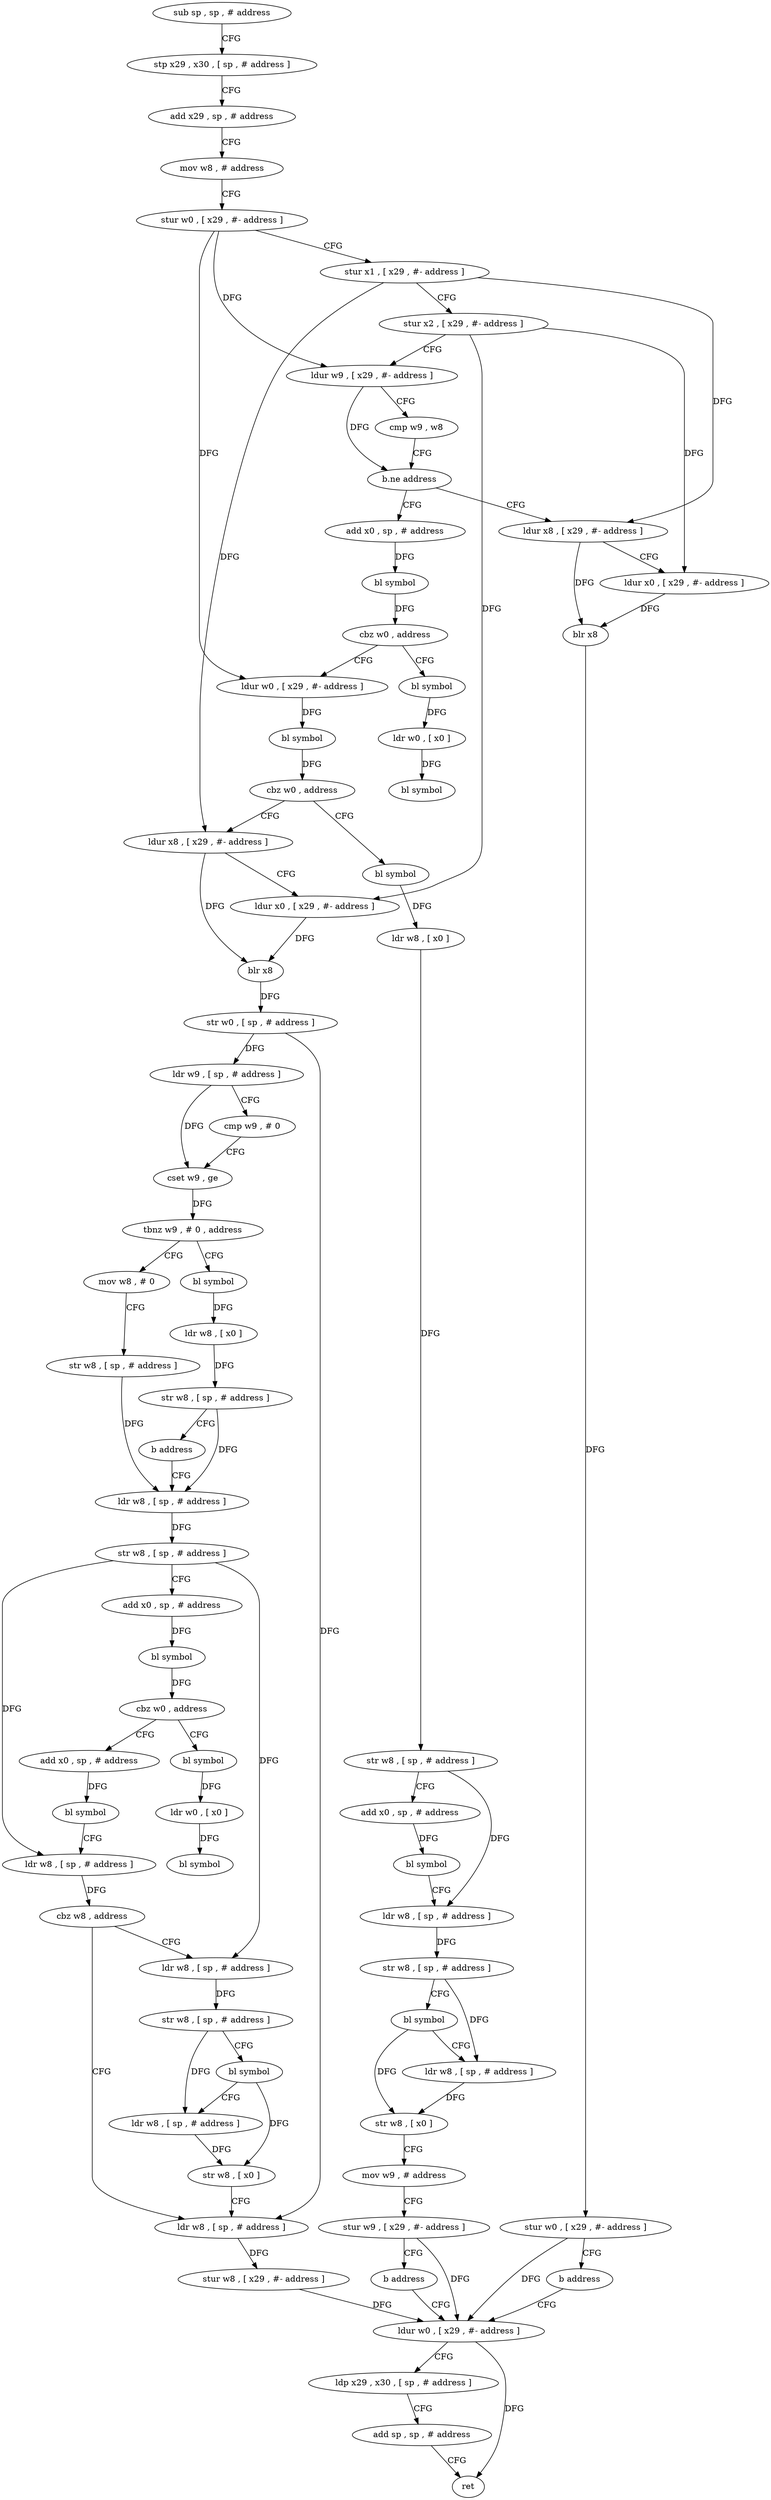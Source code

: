 digraph "func" {
"4297228" [label = "sub sp , sp , # address" ]
"4297232" [label = "stp x29 , x30 , [ sp , # address ]" ]
"4297236" [label = "add x29 , sp , # address" ]
"4297240" [label = "mov w8 , # address" ]
"4297244" [label = "stur w0 , [ x29 , #- address ]" ]
"4297248" [label = "stur x1 , [ x29 , #- address ]" ]
"4297252" [label = "stur x2 , [ x29 , #- address ]" ]
"4297256" [label = "ldur w9 , [ x29 , #- address ]" ]
"4297260" [label = "cmp w9 , w8" ]
"4297264" [label = "b.ne address" ]
"4297288" [label = "add x0 , sp , # address" ]
"4297268" [label = "ldur x8 , [ x29 , #- address ]" ]
"4297292" [label = "bl symbol" ]
"4297296" [label = "cbz w0 , address" ]
"4297312" [label = "ldur w0 , [ x29 , #- address ]" ]
"4297300" [label = "bl symbol" ]
"4297272" [label = "ldur x0 , [ x29 , #- address ]" ]
"4297276" [label = "blr x8" ]
"4297280" [label = "stur w0 , [ x29 , #- address ]" ]
"4297284" [label = "b address" ]
"4297508" [label = "ldur w0 , [ x29 , #- address ]" ]
"4297316" [label = "bl symbol" ]
"4297320" [label = "cbz w0 , address" ]
"4297376" [label = "ldur x8 , [ x29 , #- address ]" ]
"4297324" [label = "bl symbol" ]
"4297304" [label = "ldr w0 , [ x0 ]" ]
"4297308" [label = "bl symbol" ]
"4297512" [label = "ldp x29 , x30 , [ sp , # address ]" ]
"4297516" [label = "add sp , sp , # address" ]
"4297520" [label = "ret" ]
"4297380" [label = "ldur x0 , [ x29 , #- address ]" ]
"4297384" [label = "blr x8" ]
"4297388" [label = "str w0 , [ sp , # address ]" ]
"4297392" [label = "ldr w9 , [ sp , # address ]" ]
"4297396" [label = "cmp w9 , # 0" ]
"4297400" [label = "cset w9 , ge" ]
"4297404" [label = "tbnz w9 , # 0 , address" ]
"4297424" [label = "mov w8 , # 0" ]
"4297408" [label = "bl symbol" ]
"4297328" [label = "ldr w8 , [ x0 ]" ]
"4297332" [label = "str w8 , [ sp , # address ]" ]
"4297336" [label = "add x0 , sp , # address" ]
"4297340" [label = "bl symbol" ]
"4297344" [label = "ldr w8 , [ sp , # address ]" ]
"4297348" [label = "str w8 , [ sp , # address ]" ]
"4297352" [label = "bl symbol" ]
"4297356" [label = "ldr w8 , [ sp , # address ]" ]
"4297360" [label = "str w8 , [ x0 ]" ]
"4297364" [label = "mov w9 , # address" ]
"4297368" [label = "stur w9 , [ x29 , #- address ]" ]
"4297372" [label = "b address" ]
"4297428" [label = "str w8 , [ sp , # address ]" ]
"4297432" [label = "ldr w8 , [ sp , # address ]" ]
"4297412" [label = "ldr w8 , [ x0 ]" ]
"4297416" [label = "str w8 , [ sp , # address ]" ]
"4297420" [label = "b address" ]
"4297464" [label = "add x0 , sp , # address" ]
"4297468" [label = "bl symbol" ]
"4297472" [label = "ldr w8 , [ sp , # address ]" ]
"4297476" [label = "cbz w8 , address" ]
"4297500" [label = "ldr w8 , [ sp , # address ]" ]
"4297480" [label = "ldr w8 , [ sp , # address ]" ]
"4297452" [label = "bl symbol" ]
"4297456" [label = "ldr w0 , [ x0 ]" ]
"4297460" [label = "bl symbol" ]
"4297436" [label = "str w8 , [ sp , # address ]" ]
"4297440" [label = "add x0 , sp , # address" ]
"4297444" [label = "bl symbol" ]
"4297448" [label = "cbz w0 , address" ]
"4297504" [label = "stur w8 , [ x29 , #- address ]" ]
"4297484" [label = "str w8 , [ sp , # address ]" ]
"4297488" [label = "bl symbol" ]
"4297492" [label = "ldr w8 , [ sp , # address ]" ]
"4297496" [label = "str w8 , [ x0 ]" ]
"4297228" -> "4297232" [ label = "CFG" ]
"4297232" -> "4297236" [ label = "CFG" ]
"4297236" -> "4297240" [ label = "CFG" ]
"4297240" -> "4297244" [ label = "CFG" ]
"4297244" -> "4297248" [ label = "CFG" ]
"4297244" -> "4297256" [ label = "DFG" ]
"4297244" -> "4297312" [ label = "DFG" ]
"4297248" -> "4297252" [ label = "CFG" ]
"4297248" -> "4297268" [ label = "DFG" ]
"4297248" -> "4297376" [ label = "DFG" ]
"4297252" -> "4297256" [ label = "CFG" ]
"4297252" -> "4297272" [ label = "DFG" ]
"4297252" -> "4297380" [ label = "DFG" ]
"4297256" -> "4297260" [ label = "CFG" ]
"4297256" -> "4297264" [ label = "DFG" ]
"4297260" -> "4297264" [ label = "CFG" ]
"4297264" -> "4297288" [ label = "CFG" ]
"4297264" -> "4297268" [ label = "CFG" ]
"4297288" -> "4297292" [ label = "DFG" ]
"4297268" -> "4297272" [ label = "CFG" ]
"4297268" -> "4297276" [ label = "DFG" ]
"4297292" -> "4297296" [ label = "DFG" ]
"4297296" -> "4297312" [ label = "CFG" ]
"4297296" -> "4297300" [ label = "CFG" ]
"4297312" -> "4297316" [ label = "DFG" ]
"4297300" -> "4297304" [ label = "DFG" ]
"4297272" -> "4297276" [ label = "DFG" ]
"4297276" -> "4297280" [ label = "DFG" ]
"4297280" -> "4297284" [ label = "CFG" ]
"4297280" -> "4297508" [ label = "DFG" ]
"4297284" -> "4297508" [ label = "CFG" ]
"4297508" -> "4297512" [ label = "CFG" ]
"4297508" -> "4297520" [ label = "DFG" ]
"4297316" -> "4297320" [ label = "DFG" ]
"4297320" -> "4297376" [ label = "CFG" ]
"4297320" -> "4297324" [ label = "CFG" ]
"4297376" -> "4297380" [ label = "CFG" ]
"4297376" -> "4297384" [ label = "DFG" ]
"4297324" -> "4297328" [ label = "DFG" ]
"4297304" -> "4297308" [ label = "DFG" ]
"4297512" -> "4297516" [ label = "CFG" ]
"4297516" -> "4297520" [ label = "CFG" ]
"4297380" -> "4297384" [ label = "DFG" ]
"4297384" -> "4297388" [ label = "DFG" ]
"4297388" -> "4297392" [ label = "DFG" ]
"4297388" -> "4297500" [ label = "DFG" ]
"4297392" -> "4297396" [ label = "CFG" ]
"4297392" -> "4297400" [ label = "DFG" ]
"4297396" -> "4297400" [ label = "CFG" ]
"4297400" -> "4297404" [ label = "DFG" ]
"4297404" -> "4297424" [ label = "CFG" ]
"4297404" -> "4297408" [ label = "CFG" ]
"4297424" -> "4297428" [ label = "CFG" ]
"4297408" -> "4297412" [ label = "DFG" ]
"4297328" -> "4297332" [ label = "DFG" ]
"4297332" -> "4297336" [ label = "CFG" ]
"4297332" -> "4297344" [ label = "DFG" ]
"4297336" -> "4297340" [ label = "DFG" ]
"4297340" -> "4297344" [ label = "CFG" ]
"4297344" -> "4297348" [ label = "DFG" ]
"4297348" -> "4297352" [ label = "CFG" ]
"4297348" -> "4297356" [ label = "DFG" ]
"4297352" -> "4297356" [ label = "CFG" ]
"4297352" -> "4297360" [ label = "DFG" ]
"4297356" -> "4297360" [ label = "DFG" ]
"4297360" -> "4297364" [ label = "CFG" ]
"4297364" -> "4297368" [ label = "CFG" ]
"4297368" -> "4297372" [ label = "CFG" ]
"4297368" -> "4297508" [ label = "DFG" ]
"4297372" -> "4297508" [ label = "CFG" ]
"4297428" -> "4297432" [ label = "DFG" ]
"4297432" -> "4297436" [ label = "DFG" ]
"4297412" -> "4297416" [ label = "DFG" ]
"4297416" -> "4297420" [ label = "CFG" ]
"4297416" -> "4297432" [ label = "DFG" ]
"4297420" -> "4297432" [ label = "CFG" ]
"4297464" -> "4297468" [ label = "DFG" ]
"4297468" -> "4297472" [ label = "CFG" ]
"4297472" -> "4297476" [ label = "DFG" ]
"4297476" -> "4297500" [ label = "CFG" ]
"4297476" -> "4297480" [ label = "CFG" ]
"4297500" -> "4297504" [ label = "DFG" ]
"4297480" -> "4297484" [ label = "DFG" ]
"4297452" -> "4297456" [ label = "DFG" ]
"4297456" -> "4297460" [ label = "DFG" ]
"4297436" -> "4297440" [ label = "CFG" ]
"4297436" -> "4297472" [ label = "DFG" ]
"4297436" -> "4297480" [ label = "DFG" ]
"4297440" -> "4297444" [ label = "DFG" ]
"4297444" -> "4297448" [ label = "DFG" ]
"4297448" -> "4297464" [ label = "CFG" ]
"4297448" -> "4297452" [ label = "CFG" ]
"4297504" -> "4297508" [ label = "DFG" ]
"4297484" -> "4297488" [ label = "CFG" ]
"4297484" -> "4297492" [ label = "DFG" ]
"4297488" -> "4297492" [ label = "CFG" ]
"4297488" -> "4297496" [ label = "DFG" ]
"4297492" -> "4297496" [ label = "DFG" ]
"4297496" -> "4297500" [ label = "CFG" ]
}
